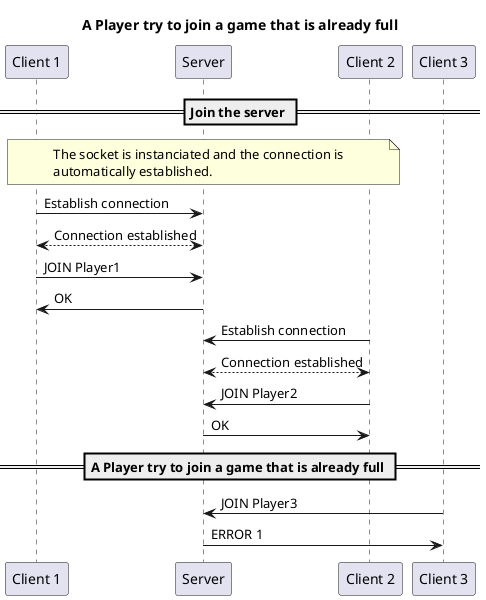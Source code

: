 @startuml

title "A Player try to join a game that is already full"

participant "Client 1" as c1
participant "Server" as s
participant "Client 2" as c2
participant "Client 3" as c3

== Join the server ==

note over c1, c2
The socket is instanciated and the connection is
automatically established.
end note

c1->s : Establish connection
c1<-->s : Connection established

c1->s: JOIN Player1
s->c1: OK

c2->s : Establish connection
c2<-->s : Connection established

c2->s: JOIN Player2
s->c2: OK

== A Player try to join a game that is already full ==

c3->s: JOIN Player3
s->c3: ERROR 1

@enduml

